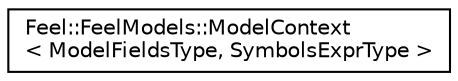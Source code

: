 digraph "Graphical Class Hierarchy"
{
 // LATEX_PDF_SIZE
  edge [fontname="Helvetica",fontsize="10",labelfontname="Helvetica",labelfontsize="10"];
  node [fontname="Helvetica",fontsize="10",shape=record];
  rankdir="LR";
  Node0 [label="Feel::FeelModels::ModelContext\l\< ModelFieldsType, SymbolsExprType \>",height=0.2,width=0.4,color="black", fillcolor="white", style="filled",URL="$structFeel_1_1FeelModels_1_1ModelContext.html",tooltip=" "];
}
